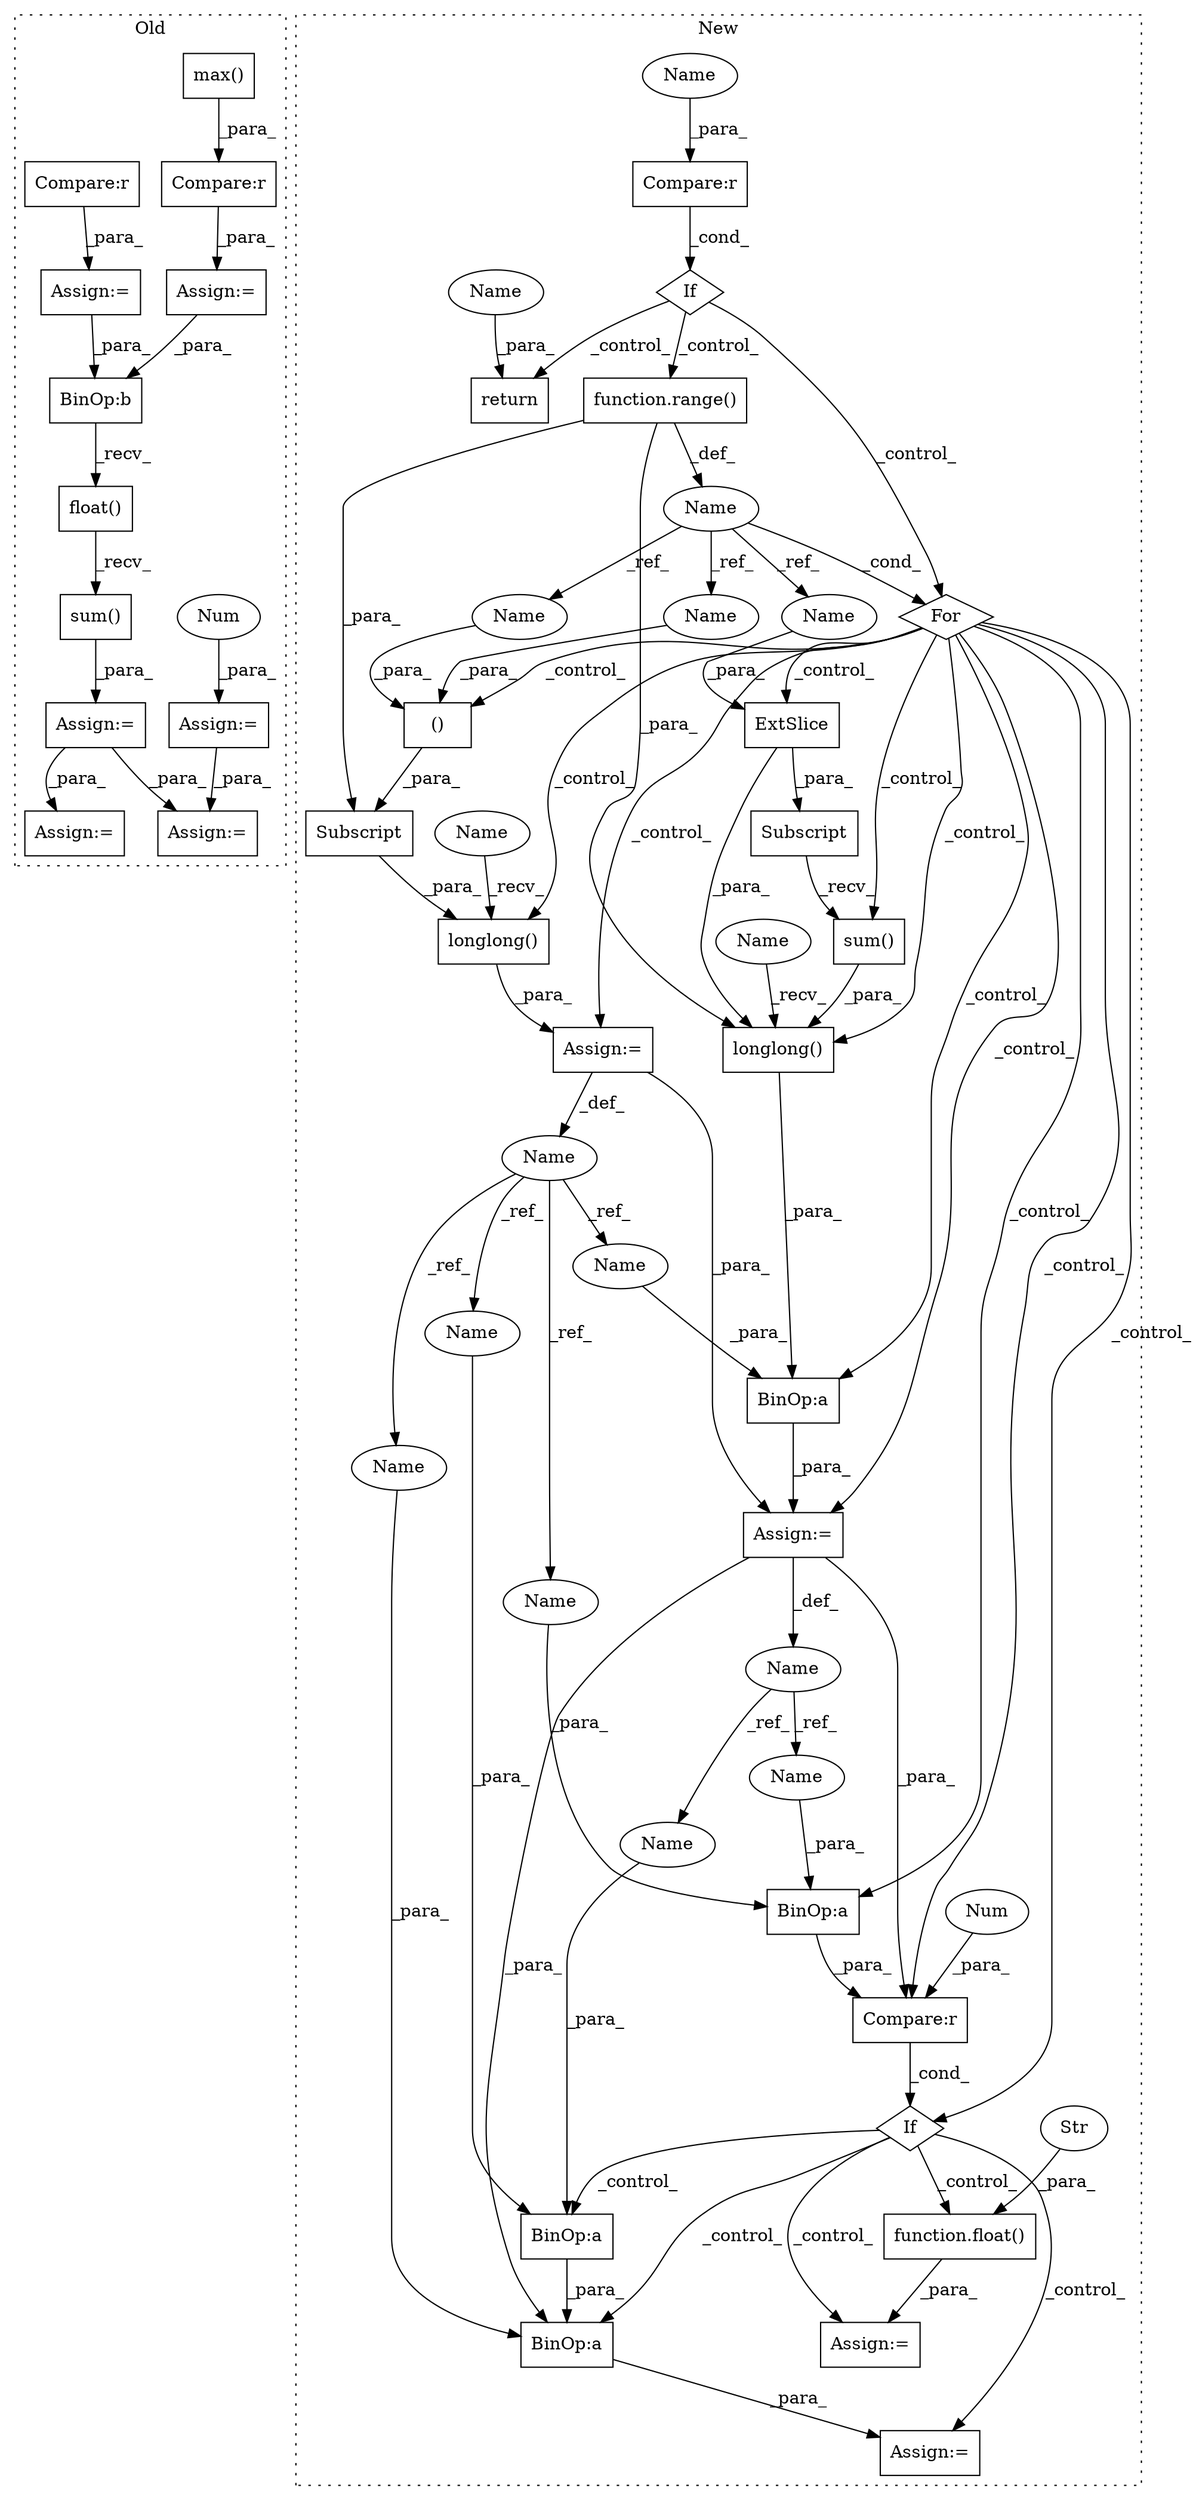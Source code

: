 digraph G {
subgraph cluster0 {
1 [label="max()" a="75" s="2797,2813" l="10,9" shape="box"];
5 [label="Compare:r" a="40" s="2959" l="20" shape="box"];
6 [label="Assign:=" a="68" s="3124" l="3" shape="box"];
7 [label="Assign:=" a="68" s="3101" l="4" shape="box"];
8 [label="Assign:=" a="68" s="2888" l="3" shape="box"];
9 [label="Num" a="76" s="2891" l="1" shape="ellipse"];
18 [label="BinOp:b" a="82" s="3050" l="3" shape="box"];
21 [label="sum()" a="75" s="3040" l="39" shape="box"];
24 [label="float()" a="75" s="3040" l="33" shape="box"];
27 [label="Compare:r" a="40" s="3006" l="15" shape="box"];
36 [label="Assign:=" a="68" s="3003" l="3" shape="box"];
37 [label="Assign:=" a="68" s="3037" l="3" shape="box"];
38 [label="Assign:=" a="68" s="2956" l="3" shape="box"];
label = "Old";
style="dotted";
}
subgraph cluster1 {
2 [label="function.float()" a="75" s="2436,2447" l="6,1" shape="box"];
3 [label="Assign:=" a="68" s="2433" l="3" shape="box"];
4 [label="Str" a="66" s="2442" l="5" shape="ellipse"];
10 [label="()" a="54" s="2223" l="7" shape="box"];
11 [label="If" a="96" s="2392" l="3" shape="diamond"];
12 [label="BinOp:a" a="82" s="2499" l="3" shape="box"];
13 [label="If" a="96" s="2044" l="3" shape="diamond"];
14 [label="BinOp:a" a="82" s="2373" l="3" shape="box"];
15 [label="BinOp:a" a="82" s="2397" l="3" shape="box"];
16 [label="BinOp:a" a="82" s="2492" l="4" shape="box"];
17 [label="Subscript" a="63" s="2196,0" l="35,0" shape="box"];
19 [label="function.range()" a="75" s="2142,2164" l="6,1" shape="box"];
20 [label="Subscript" a="63" s="2335,0" l="31,0" shape="box"];
22 [label="sum()" a="75" s="2335" l="37" shape="box"];
23 [label="For" a="107" s="2129,2165" l="4,14" shape="diamond"];
25 [label="Compare:r" a="40" s="2395" l="17" shape="box"];
26 [label="Num" a="76" s="2411" l="1" shape="ellipse"];
28 [label="Compare:r" a="40" s="2047" l="29" shape="box"];
29 [label="return" a="93" s="2090" l="7" shape="box"];
30 [label="Name" a="87" s="2179" l="2" shape="ellipse"];
31 [label="Name" a="87" s="2318" l="2" shape="ellipse"];
32 [label="Name" a="87" s="2133" l="5" shape="ellipse"];
33 [label="ExtSlice" a="85" s="2335" l="4" shape="box"];
34 [label="Assign:=" a="68" s="2320" l="3" shape="box"];
35 [label="Assign:=" a="68" s="2181" l="3" shape="box"];
39 [label="Assign:=" a="68" s="2486" l="3" shape="box"];
40 [label="longlong()" a="75" s="2184,2231" l="12,1" shape="box"];
41 [label="longlong()" a="75" s="2323,2372" l="12,1" shape="box"];
42 [label="Name" a="87" s="2376" l="2" shape="ellipse"];
43 [label="Name" a="87" s="2497" l="2" shape="ellipse"];
44 [label="Name" a="87" s="2490" l="2" shape="ellipse"];
45 [label="Name" a="87" s="2395" l="2" shape="ellipse"];
46 [label="Name" a="87" s="2184" l="2" shape="ellipse"];
47 [label="Name" a="87" s="2323" l="2" shape="ellipse"];
48 [label="Name" a="87" s="2502" l="2" shape="ellipse"];
49 [label="Name" a="87" s="2400" l="2" shape="ellipse"];
50 [label="Name" a="87" s="2218" l="5" shape="ellipse"];
51 [label="Name" a="87" s="2225" l="5" shape="ellipse"];
52 [label="Name" a="87" s="2360" l="5" shape="ellipse"];
53 [label="Name" a="87" s="2097" l="4" shape="ellipse"];
54 [label="Name" a="87" s="2072" l="4" shape="ellipse"];
label = "New";
style="dotted";
}
1 -> 5 [label="_para_"];
2 -> 3 [label="_para_"];
4 -> 2 [label="_para_"];
5 -> 38 [label="_para_"];
8 -> 7 [label="_para_"];
9 -> 8 [label="_para_"];
10 -> 17 [label="_para_"];
11 -> 39 [label="_control_"];
11 -> 16 [label="_control_"];
11 -> 2 [label="_control_"];
11 -> 12 [label="_control_"];
11 -> 3 [label="_control_"];
12 -> 16 [label="_para_"];
13 -> 29 [label="_control_"];
13 -> 23 [label="_control_"];
13 -> 19 [label="_control_"];
14 -> 34 [label="_para_"];
15 -> 25 [label="_para_"];
16 -> 39 [label="_para_"];
17 -> 40 [label="_para_"];
18 -> 24 [label="_recv_"];
19 -> 41 [label="_para_"];
19 -> 32 [label="_def_"];
19 -> 17 [label="_para_"];
20 -> 22 [label="_recv_"];
21 -> 37 [label="_para_"];
22 -> 41 [label="_para_"];
23 -> 40 [label="_control_"];
23 -> 41 [label="_control_"];
23 -> 14 [label="_control_"];
23 -> 22 [label="_control_"];
23 -> 10 [label="_control_"];
23 -> 33 [label="_control_"];
23 -> 34 [label="_control_"];
23 -> 35 [label="_control_"];
23 -> 11 [label="_control_"];
23 -> 25 [label="_control_"];
23 -> 15 [label="_control_"];
24 -> 21 [label="_recv_"];
25 -> 11 [label="_cond_"];
26 -> 25 [label="_para_"];
27 -> 36 [label="_para_"];
28 -> 13 [label="_cond_"];
30 -> 44 [label="_ref_"];
30 -> 43 [label="_ref_"];
30 -> 42 [label="_ref_"];
30 -> 45 [label="_ref_"];
31 -> 48 [label="_ref_"];
31 -> 49 [label="_ref_"];
32 -> 50 [label="_ref_"];
32 -> 23 [label="_cond_"];
32 -> 52 [label="_ref_"];
32 -> 51 [label="_ref_"];
33 -> 41 [label="_para_"];
33 -> 20 [label="_para_"];
34 -> 25 [label="_para_"];
34 -> 16 [label="_para_"];
34 -> 31 [label="_def_"];
35 -> 34 [label="_para_"];
35 -> 30 [label="_def_"];
36 -> 18 [label="_para_"];
37 -> 7 [label="_para_"];
37 -> 6 [label="_para_"];
38 -> 18 [label="_para_"];
40 -> 35 [label="_para_"];
41 -> 14 [label="_para_"];
42 -> 14 [label="_para_"];
43 -> 12 [label="_para_"];
44 -> 16 [label="_para_"];
45 -> 15 [label="_para_"];
46 -> 40 [label="_recv_"];
47 -> 41 [label="_recv_"];
48 -> 12 [label="_para_"];
49 -> 15 [label="_para_"];
50 -> 10 [label="_para_"];
51 -> 10 [label="_para_"];
52 -> 33 [label="_para_"];
53 -> 29 [label="_para_"];
54 -> 28 [label="_para_"];
}